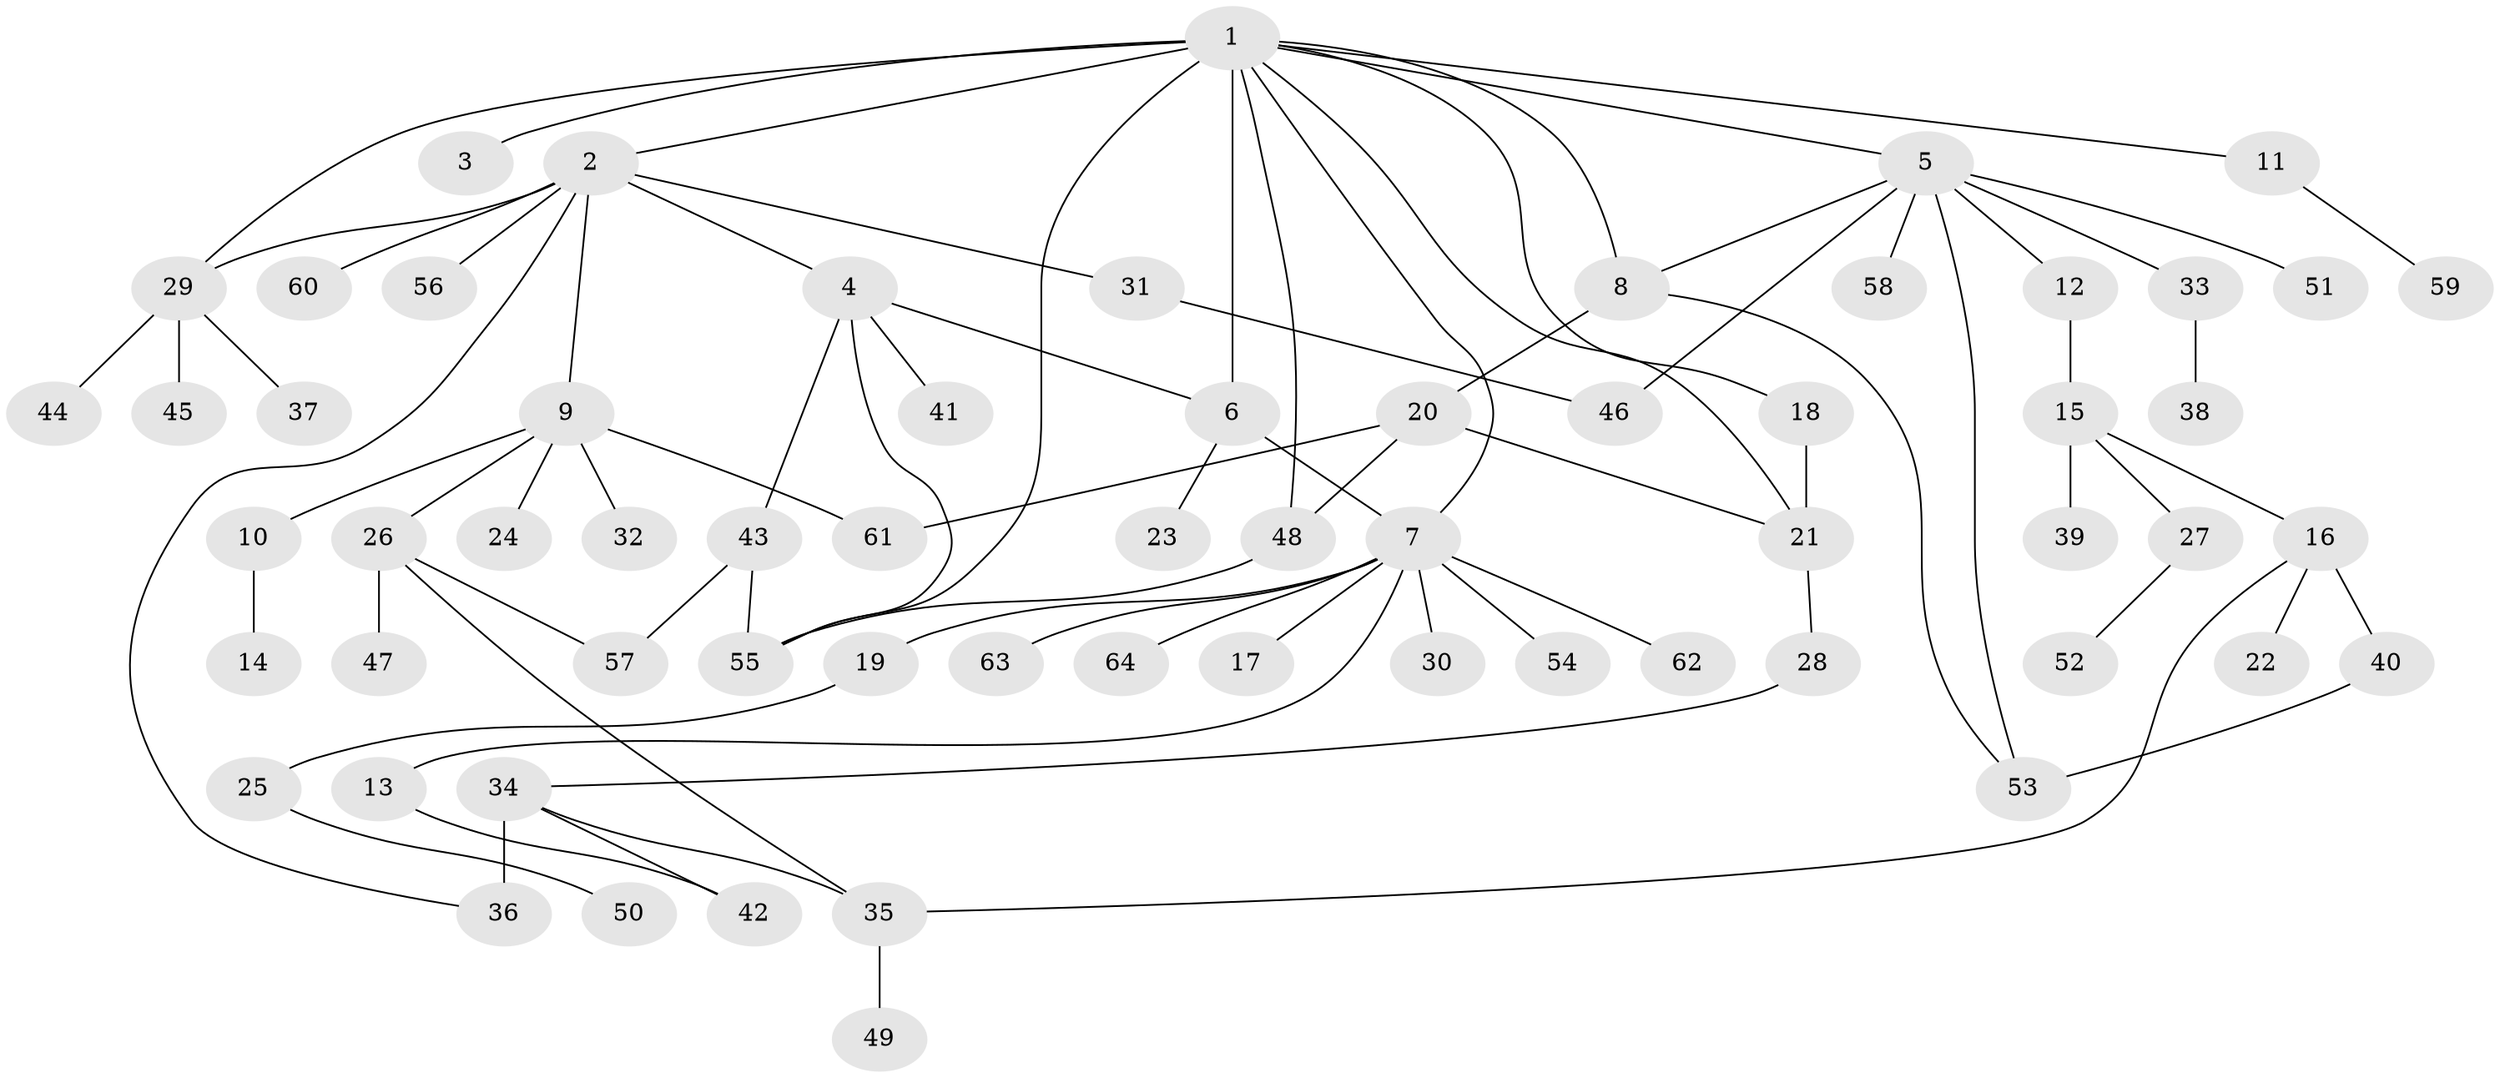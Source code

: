 // original degree distribution, {26: 0.0078125, 9: 0.015625, 2: 0.1796875, 1: 0.6015625, 6: 0.0234375, 11: 0.0078125, 12: 0.015625, 7: 0.0078125, 3: 0.0625, 4: 0.0546875, 5: 0.0234375}
// Generated by graph-tools (version 1.1) at 2025/35/03/09/25 02:35:39]
// undirected, 64 vertices, 82 edges
graph export_dot {
graph [start="1"]
  node [color=gray90,style=filled];
  1;
  2;
  3;
  4;
  5;
  6;
  7;
  8;
  9;
  10;
  11;
  12;
  13;
  14;
  15;
  16;
  17;
  18;
  19;
  20;
  21;
  22;
  23;
  24;
  25;
  26;
  27;
  28;
  29;
  30;
  31;
  32;
  33;
  34;
  35;
  36;
  37;
  38;
  39;
  40;
  41;
  42;
  43;
  44;
  45;
  46;
  47;
  48;
  49;
  50;
  51;
  52;
  53;
  54;
  55;
  56;
  57;
  58;
  59;
  60;
  61;
  62;
  63;
  64;
  1 -- 2 [weight=1.0];
  1 -- 3 [weight=1.0];
  1 -- 5 [weight=1.0];
  1 -- 6 [weight=14.0];
  1 -- 7 [weight=1.0];
  1 -- 8 [weight=1.0];
  1 -- 11 [weight=1.0];
  1 -- 18 [weight=1.0];
  1 -- 21 [weight=1.0];
  1 -- 29 [weight=1.0];
  1 -- 48 [weight=1.0];
  1 -- 55 [weight=1.0];
  2 -- 4 [weight=1.0];
  2 -- 9 [weight=1.0];
  2 -- 29 [weight=1.0];
  2 -- 31 [weight=1.0];
  2 -- 36 [weight=1.0];
  2 -- 56 [weight=1.0];
  2 -- 60 [weight=1.0];
  4 -- 6 [weight=1.0];
  4 -- 41 [weight=1.0];
  4 -- 43 [weight=1.0];
  4 -- 55 [weight=1.0];
  5 -- 8 [weight=1.0];
  5 -- 12 [weight=1.0];
  5 -- 33 [weight=1.0];
  5 -- 46 [weight=1.0];
  5 -- 51 [weight=1.0];
  5 -- 53 [weight=1.0];
  5 -- 58 [weight=1.0];
  6 -- 7 [weight=1.0];
  6 -- 23 [weight=1.0];
  7 -- 13 [weight=1.0];
  7 -- 17 [weight=1.0];
  7 -- 19 [weight=1.0];
  7 -- 30 [weight=1.0];
  7 -- 54 [weight=1.0];
  7 -- 62 [weight=1.0];
  7 -- 63 [weight=1.0];
  7 -- 64 [weight=1.0];
  8 -- 20 [weight=8.0];
  8 -- 53 [weight=1.0];
  9 -- 10 [weight=1.0];
  9 -- 24 [weight=1.0];
  9 -- 26 [weight=1.0];
  9 -- 32 [weight=1.0];
  9 -- 61 [weight=1.0];
  10 -- 14 [weight=1.0];
  11 -- 59 [weight=1.0];
  12 -- 15 [weight=1.0];
  13 -- 42 [weight=2.0];
  15 -- 16 [weight=1.0];
  15 -- 27 [weight=1.0];
  15 -- 39 [weight=1.0];
  16 -- 22 [weight=1.0];
  16 -- 35 [weight=1.0];
  16 -- 40 [weight=1.0];
  18 -- 21 [weight=2.0];
  19 -- 25 [weight=1.0];
  20 -- 21 [weight=1.0];
  20 -- 48 [weight=1.0];
  20 -- 61 [weight=1.0];
  21 -- 28 [weight=1.0];
  25 -- 50 [weight=1.0];
  26 -- 35 [weight=1.0];
  26 -- 47 [weight=2.0];
  26 -- 57 [weight=1.0];
  27 -- 52 [weight=1.0];
  28 -- 34 [weight=1.0];
  29 -- 37 [weight=1.0];
  29 -- 44 [weight=1.0];
  29 -- 45 [weight=1.0];
  31 -- 46 [weight=1.0];
  33 -- 38 [weight=1.0];
  34 -- 35 [weight=1.0];
  34 -- 36 [weight=7.0];
  34 -- 42 [weight=1.0];
  35 -- 49 [weight=1.0];
  40 -- 53 [weight=2.0];
  43 -- 55 [weight=1.0];
  43 -- 57 [weight=2.0];
  48 -- 55 [weight=1.0];
}
